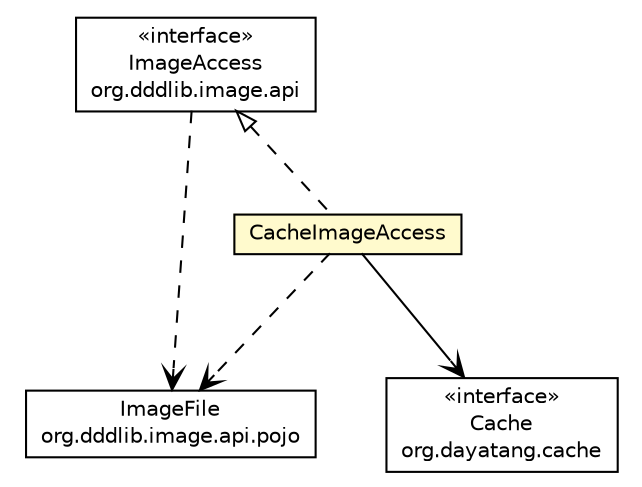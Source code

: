 #!/usr/local/bin/dot
#
# Class diagram 
# Generated by UMLGraph version R5_6_6-8-g8d7759 (http://www.umlgraph.org/)
#

digraph G {
	edge [fontname="Helvetica",fontsize=10,labelfontname="Helvetica",labelfontsize=10];
	node [fontname="Helvetica",fontsize=10,shape=plaintext];
	nodesep=0.25;
	ranksep=0.5;
	// org.dayatang.cache.Cache
	c28157 [label=<<table title="org.dayatang.cache.Cache" border="0" cellborder="1" cellspacing="0" cellpadding="2" port="p" href="../../../dayatang/cache/Cache.html">
		<tr><td><table border="0" cellspacing="0" cellpadding="1">
<tr><td align="center" balign="center"> &#171;interface&#187; </td></tr>
<tr><td align="center" balign="center"> Cache </td></tr>
<tr><td align="center" balign="center"> org.dayatang.cache </td></tr>
		</table></td></tr>
		</table>>, URL="../../../dayatang/cache/Cache.html", fontname="Helvetica", fontcolor="black", fontsize=10.0];
	// org.dddlib.image.api.ImageAccess
	c28247 [label=<<table title="org.dddlib.image.api.ImageAccess" border="0" cellborder="1" cellspacing="0" cellpadding="2" port="p" href="../api/ImageAccess.html">
		<tr><td><table border="0" cellspacing="0" cellpadding="1">
<tr><td align="center" balign="center"> &#171;interface&#187; </td></tr>
<tr><td align="center" balign="center"> ImageAccess </td></tr>
<tr><td align="center" balign="center"> org.dddlib.image.api </td></tr>
		</table></td></tr>
		</table>>, URL="../api/ImageAccess.html", fontname="Helvetica", fontcolor="black", fontsize=10.0];
	// org.dddlib.image.api.pojo.ImageFile
	c28248 [label=<<table title="org.dddlib.image.api.pojo.ImageFile" border="0" cellborder="1" cellspacing="0" cellpadding="2" port="p" href="../api/pojo/ImageFile.html">
		<tr><td><table border="0" cellspacing="0" cellpadding="1">
<tr><td align="center" balign="center"> ImageFile </td></tr>
<tr><td align="center" balign="center"> org.dddlib.image.api.pojo </td></tr>
		</table></td></tr>
		</table>>, URL="../api/pojo/ImageFile.html", fontname="Helvetica", fontcolor="black", fontsize=10.0];
	// org.dddlib.image.cache.CacheImageAccess
	c28249 [label=<<table title="org.dddlib.image.cache.CacheImageAccess" border="0" cellborder="1" cellspacing="0" cellpadding="2" port="p" bgcolor="lemonChiffon" href="./CacheImageAccess.html">
		<tr><td><table border="0" cellspacing="0" cellpadding="1">
<tr><td align="center" balign="center"> CacheImageAccess </td></tr>
		</table></td></tr>
		</table>>, URL="./CacheImageAccess.html", fontname="Helvetica", fontcolor="black", fontsize=10.0];
	//org.dddlib.image.cache.CacheImageAccess implements org.dddlib.image.api.ImageAccess
	c28247:p -> c28249:p [dir=back,arrowtail=empty,style=dashed];
	// org.dddlib.image.cache.CacheImageAccess NAVASSOC org.dayatang.cache.Cache
	c28249:p -> c28157:p [taillabel="", label=" "headlabel="", fontname="Helvetica", fontcolor="black", fontsize=10.0, color="black", arrowhead=open];
	// org.dddlib.image.api.ImageAccess DEPEND org.dddlib.image.api.pojo.ImageFile
	c28247:p -> c28248:p [taillabel="", label=" "headlabel="", fontname="Helvetica", fontcolor="black", fontsize=10.0, color="black", arrowhead=open, style=dashed];
	// org.dddlib.image.cache.CacheImageAccess DEPEND org.dddlib.image.api.pojo.ImageFile
	c28249:p -> c28248:p [taillabel="", label=" "headlabel="", fontname="Helvetica", fontcolor="black", fontsize=10.0, color="black", arrowhead=open, style=dashed];
}

